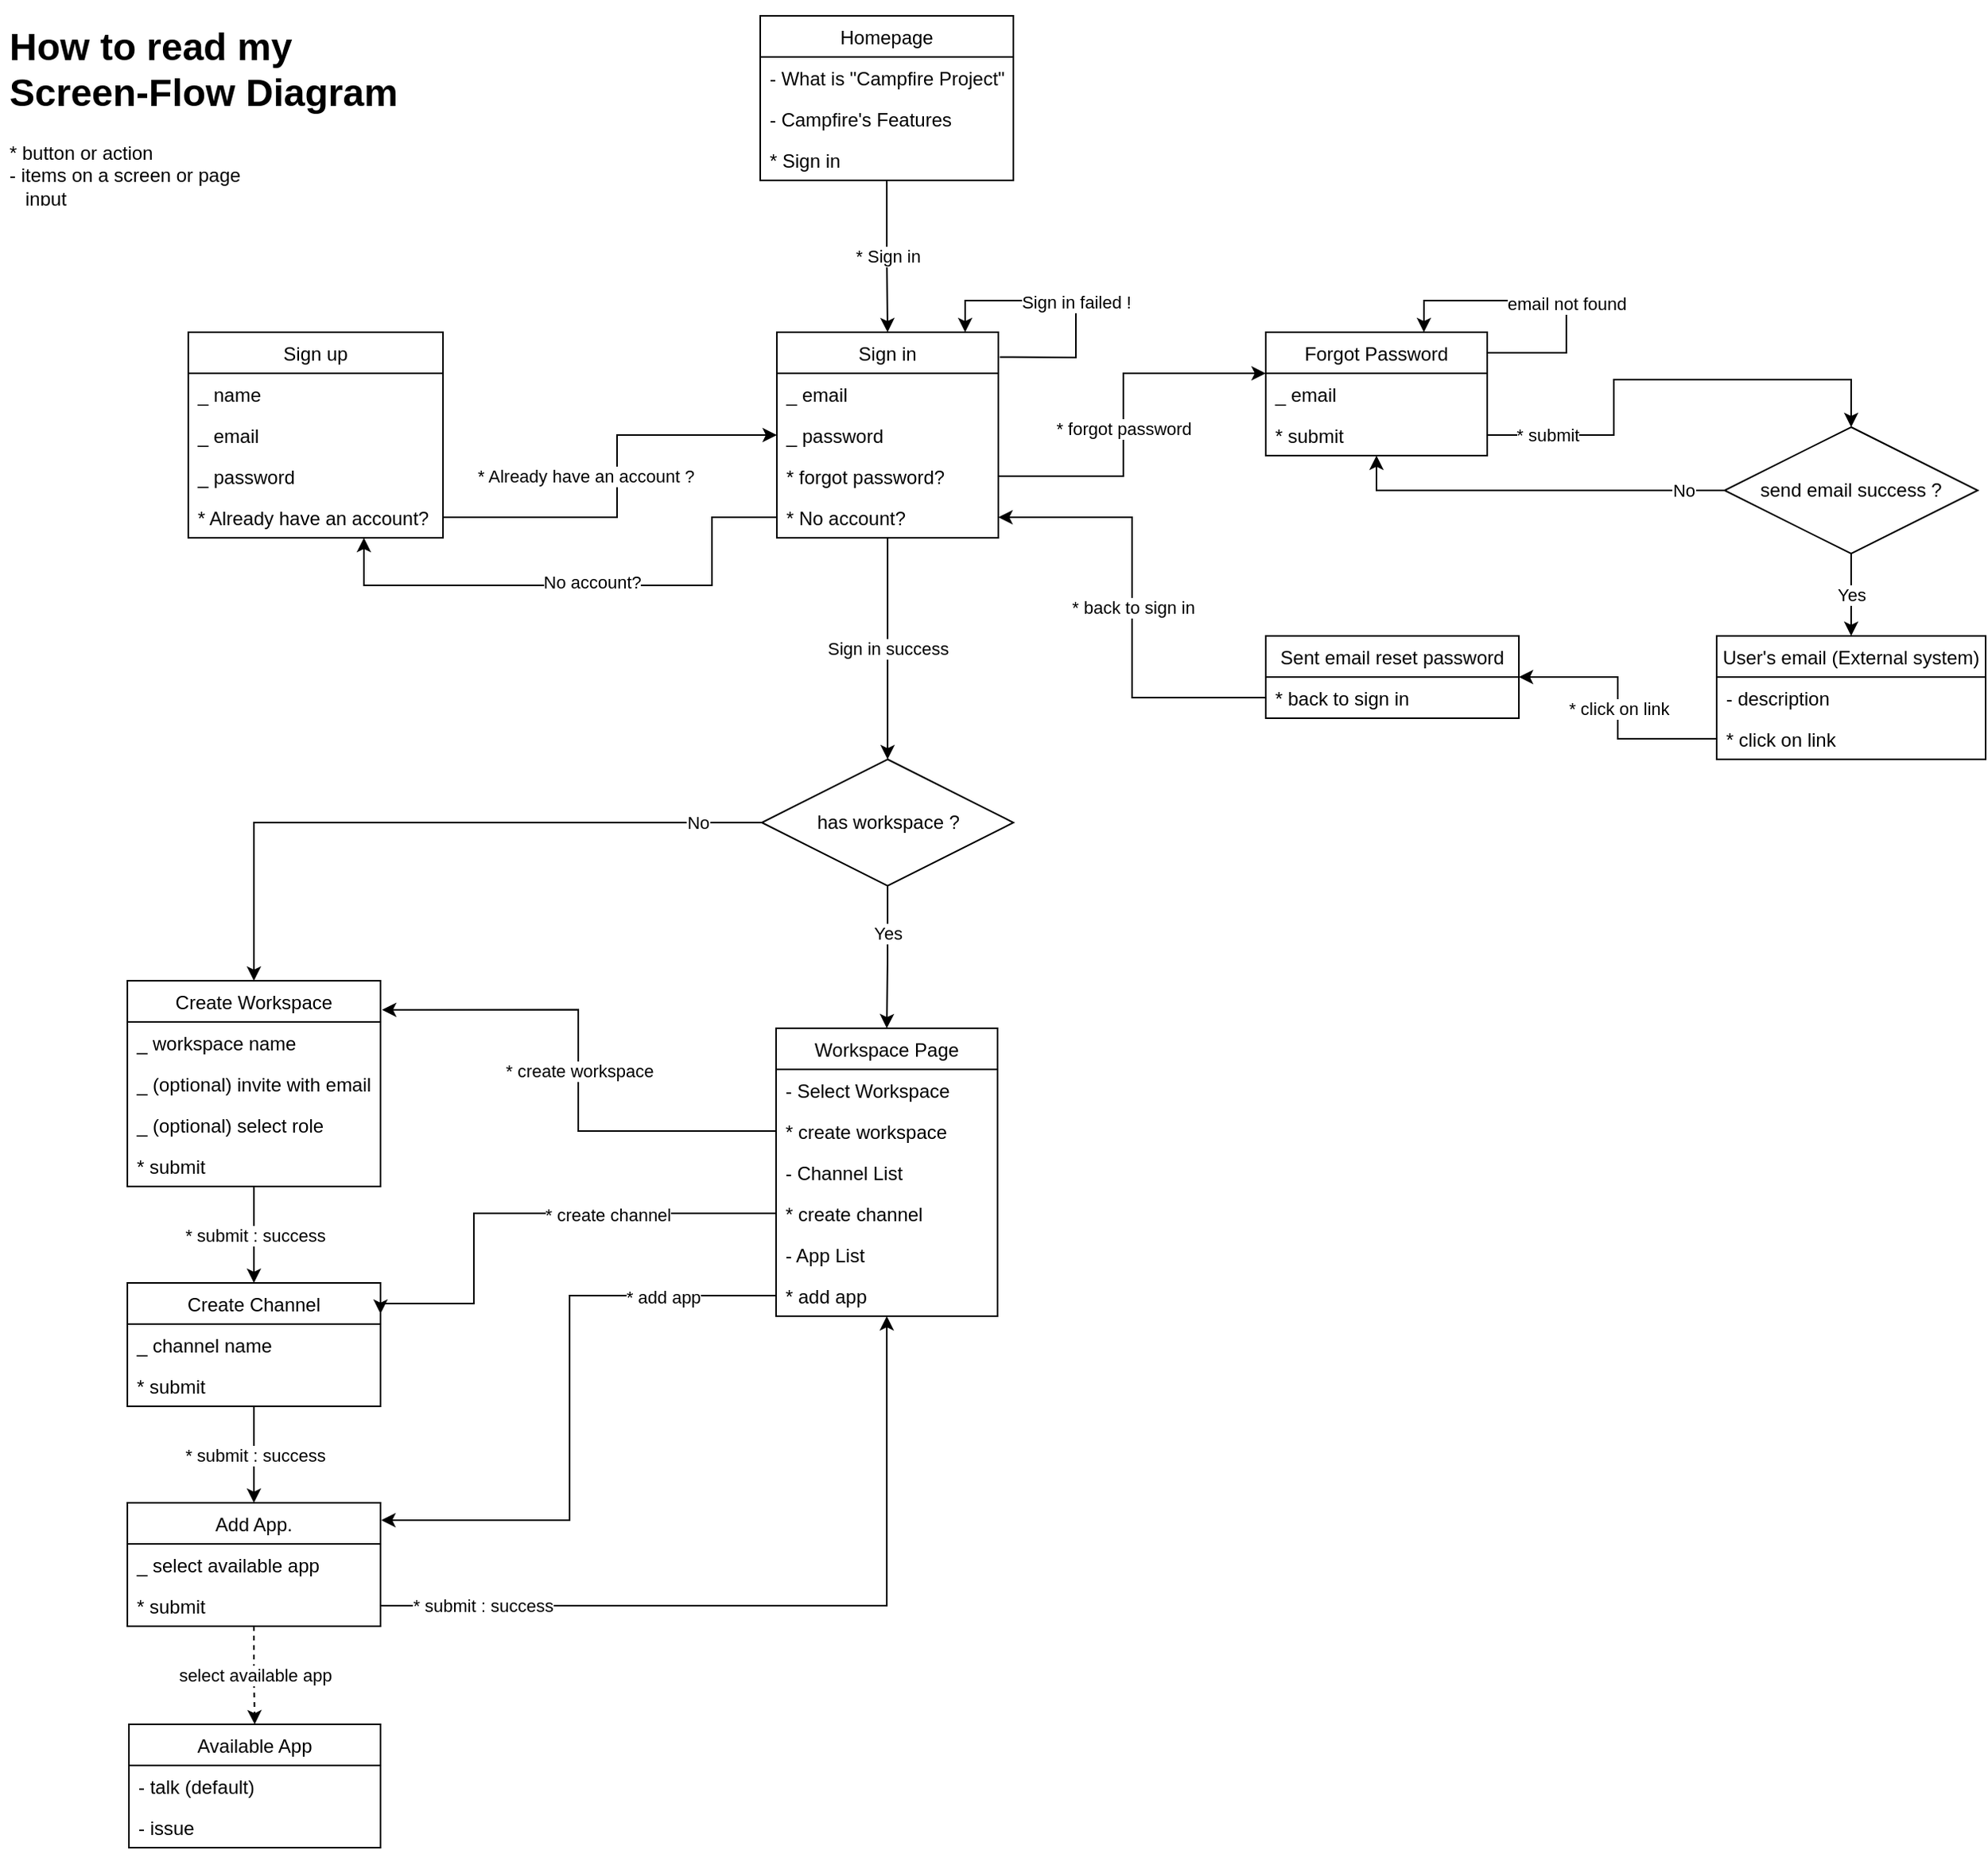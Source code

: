 <mxfile version="14.6.13" type="device" pages="2"><diagram name="Summary" id="ad52d381-51e7-2e0d-a935-2d0ddd2fd229"><mxGraphModel dx="1662" dy="814" grid="1" gridSize="10" guides="1" tooltips="1" connect="1" arrows="1" fold="1" page="1" pageScale="1" pageWidth="4681" pageHeight="3300" background="#ffffff" math="0" shadow="0"><root><mxCell id="0"/><mxCell id="1" parent="0"/><mxCell id="gBjKaAv-DzlL2QsLSyuy-23" value="* Sign in" style="edgeStyle=orthogonalEdgeStyle;rounded=0;orthogonalLoop=1;jettySize=auto;html=1;entryX=0.5;entryY=0;entryDx=0;entryDy=0;strokeColor=#000000;" edge="1" parent="1" source="gBjKaAv-DzlL2QsLSyuy-3" target="gBjKaAv-DzlL2QsLSyuy-9"><mxGeometry relative="1" as="geometry"/></mxCell><mxCell id="gBjKaAv-DzlL2QsLSyuy-3" value="Homepage" style="swimlane;fontStyle=0;childLayout=stackLayout;horizontal=1;startSize=26;horizontalStack=0;resizeParent=1;resizeParentMax=0;resizeLast=0;collapsible=1;marginBottom=0;" vertex="1" parent="1"><mxGeometry x="560.5" y="80" width="160" height="104" as="geometry"><mxRectangle x="190" y="140" width="90" height="26" as="alternateBounds"/></mxGeometry></mxCell><mxCell id="gBjKaAv-DzlL2QsLSyuy-8" value="- What is &quot;Campfire Project&quot;" style="text;strokeColor=none;fillColor=none;align=left;verticalAlign=top;spacingLeft=4;spacingRight=4;overflow=hidden;rotatable=0;points=[[0,0.5],[1,0.5]];portConstraint=eastwest;" vertex="1" parent="gBjKaAv-DzlL2QsLSyuy-3"><mxGeometry y="26" width="160" height="26" as="geometry"/></mxCell><mxCell id="gBjKaAv-DzlL2QsLSyuy-80" value="- Campfire's Features" style="text;strokeColor=none;fillColor=none;align=left;verticalAlign=top;spacingLeft=4;spacingRight=4;overflow=hidden;rotatable=0;points=[[0,0.5],[1,0.5]];portConstraint=eastwest;" vertex="1" parent="gBjKaAv-DzlL2QsLSyuy-3"><mxGeometry y="52" width="160" height="26" as="geometry"/></mxCell><mxCell id="gBjKaAv-DzlL2QsLSyuy-99" value="* Sign in" style="text;strokeColor=none;fillColor=none;align=left;verticalAlign=top;spacingLeft=4;spacingRight=4;overflow=hidden;rotatable=0;points=[[0,0.5],[1,0.5]];portConstraint=eastwest;" vertex="1" parent="gBjKaAv-DzlL2QsLSyuy-3"><mxGeometry y="78" width="160" height="26" as="geometry"/></mxCell><mxCell id="gBjKaAv-DzlL2QsLSyuy-36" value="Sign in success" style="edgeStyle=orthogonalEdgeStyle;rounded=0;orthogonalLoop=1;jettySize=auto;html=1;strokeColor=#000000;entryX=0.5;entryY=0;entryDx=0;entryDy=0;" edge="1" parent="1" source="gBjKaAv-DzlL2QsLSyuy-9" target="gBjKaAv-DzlL2QsLSyuy-70"><mxGeometry relative="1" as="geometry"><mxPoint x="641" y="560" as="targetPoint"/></mxGeometry></mxCell><mxCell id="gBjKaAv-DzlL2QsLSyuy-9" value="Sign in" style="swimlane;fontStyle=0;childLayout=stackLayout;horizontal=1;startSize=26;horizontalStack=0;resizeParent=1;resizeParentMax=0;resizeLast=0;collapsible=1;marginBottom=0;" vertex="1" parent="1"><mxGeometry x="571" y="280" width="140" height="130" as="geometry"/></mxCell><mxCell id="gBjKaAv-DzlL2QsLSyuy-10" value="_ email" style="text;strokeColor=none;fillColor=none;align=left;verticalAlign=top;spacingLeft=4;spacingRight=4;overflow=hidden;rotatable=0;points=[[0,0.5],[1,0.5]];portConstraint=eastwest;" vertex="1" parent="gBjKaAv-DzlL2QsLSyuy-9"><mxGeometry y="26" width="140" height="26" as="geometry"/></mxCell><mxCell id="gBjKaAv-DzlL2QsLSyuy-11" value="_ password" style="text;strokeColor=none;fillColor=none;align=left;verticalAlign=top;spacingLeft=4;spacingRight=4;overflow=hidden;rotatable=0;points=[[0,0.5],[1,0.5]];portConstraint=eastwest;" vertex="1" parent="gBjKaAv-DzlL2QsLSyuy-9"><mxGeometry y="52" width="140" height="26" as="geometry"/></mxCell><mxCell id="gBjKaAv-DzlL2QsLSyuy-12" value="* forgot password?" style="text;strokeColor=none;fillColor=none;align=left;verticalAlign=top;spacingLeft=4;spacingRight=4;overflow=hidden;rotatable=0;points=[[0,0.5],[1,0.5]];portConstraint=eastwest;" vertex="1" parent="gBjKaAv-DzlL2QsLSyuy-9"><mxGeometry y="78" width="140" height="26" as="geometry"/></mxCell><mxCell id="gBjKaAv-DzlL2QsLSyuy-24" value="* No account?" style="text;strokeColor=none;fillColor=none;align=left;verticalAlign=top;spacingLeft=4;spacingRight=4;overflow=hidden;rotatable=0;points=[[0,0.5],[1,0.5]];portConstraint=eastwest;" vertex="1" parent="gBjKaAv-DzlL2QsLSyuy-9"><mxGeometry y="104" width="140" height="26" as="geometry"/></mxCell><mxCell id="gBjKaAv-DzlL2QsLSyuy-13" value="Sign up" style="swimlane;fontStyle=0;childLayout=stackLayout;horizontal=1;startSize=26;horizontalStack=0;resizeParent=1;resizeParentMax=0;resizeLast=0;collapsible=1;marginBottom=0;" vertex="1" parent="1"><mxGeometry x="199" y="280" width="161" height="130" as="geometry"/></mxCell><mxCell id="gBjKaAv-DzlL2QsLSyuy-14" value="_ name" style="text;strokeColor=none;fillColor=none;align=left;verticalAlign=top;spacingLeft=4;spacingRight=4;overflow=hidden;rotatable=0;points=[[0,0.5],[1,0.5]];portConstraint=eastwest;" vertex="1" parent="gBjKaAv-DzlL2QsLSyuy-13"><mxGeometry y="26" width="161" height="26" as="geometry"/></mxCell><mxCell id="gBjKaAv-DzlL2QsLSyuy-16" value="_ email" style="text;strokeColor=none;fillColor=none;align=left;verticalAlign=top;spacingLeft=4;spacingRight=4;overflow=hidden;rotatable=0;points=[[0,0.5],[1,0.5]];portConstraint=eastwest;" vertex="1" parent="gBjKaAv-DzlL2QsLSyuy-13"><mxGeometry y="52" width="161" height="26" as="geometry"/></mxCell><mxCell id="gBjKaAv-DzlL2QsLSyuy-25" value="_ password" style="text;strokeColor=none;fillColor=none;align=left;verticalAlign=top;spacingLeft=4;spacingRight=4;overflow=hidden;rotatable=0;points=[[0,0.5],[1,0.5]];portConstraint=eastwest;" vertex="1" parent="gBjKaAv-DzlL2QsLSyuy-13"><mxGeometry y="78" width="161" height="26" as="geometry"/></mxCell><mxCell id="gBjKaAv-DzlL2QsLSyuy-26" value="* Already have an account?" style="text;strokeColor=none;fillColor=none;align=left;verticalAlign=top;spacingLeft=4;spacingRight=4;overflow=hidden;rotatable=0;points=[[0,0.5],[1,0.5]];portConstraint=eastwest;" vertex="1" parent="gBjKaAv-DzlL2QsLSyuy-13"><mxGeometry y="104" width="161" height="26" as="geometry"/></mxCell><mxCell id="gBjKaAv-DzlL2QsLSyuy-28" value="Workspace Page" style="swimlane;fontStyle=0;childLayout=stackLayout;horizontal=1;startSize=26;horizontalStack=0;resizeParent=1;resizeParentMax=0;resizeLast=0;collapsible=1;marginBottom=0;" vertex="1" parent="1"><mxGeometry x="570.5" y="720" width="140" height="182" as="geometry"/></mxCell><mxCell id="gBjKaAv-DzlL2QsLSyuy-29" value="- Select Workspace" style="text;strokeColor=none;fillColor=none;align=left;verticalAlign=top;spacingLeft=4;spacingRight=4;overflow=hidden;rotatable=0;points=[[0,0.5],[1,0.5]];portConstraint=eastwest;" vertex="1" parent="gBjKaAv-DzlL2QsLSyuy-28"><mxGeometry y="26" width="140" height="26" as="geometry"/></mxCell><mxCell id="gBjKaAv-DzlL2QsLSyuy-30" value="* create workspace" style="text;strokeColor=none;fillColor=none;align=left;verticalAlign=top;spacingLeft=4;spacingRight=4;overflow=hidden;rotatable=0;points=[[0,0.5],[1,0.5]];portConstraint=eastwest;" vertex="1" parent="gBjKaAv-DzlL2QsLSyuy-28"><mxGeometry y="52" width="140" height="26" as="geometry"/></mxCell><mxCell id="gBjKaAv-DzlL2QsLSyuy-31" value="- Channel List" style="text;strokeColor=none;fillColor=none;align=left;verticalAlign=top;spacingLeft=4;spacingRight=4;overflow=hidden;rotatable=0;points=[[0,0.5],[1,0.5]];portConstraint=eastwest;" vertex="1" parent="gBjKaAv-DzlL2QsLSyuy-28"><mxGeometry y="78" width="140" height="26" as="geometry"/></mxCell><mxCell id="gBjKaAv-DzlL2QsLSyuy-32" value="* create channel" style="text;strokeColor=none;fillColor=none;align=left;verticalAlign=top;spacingLeft=4;spacingRight=4;overflow=hidden;rotatable=0;points=[[0,0.5],[1,0.5]];portConstraint=eastwest;" vertex="1" parent="gBjKaAv-DzlL2QsLSyuy-28"><mxGeometry y="104" width="140" height="26" as="geometry"/></mxCell><mxCell id="gBjKaAv-DzlL2QsLSyuy-33" value="- App List" style="text;strokeColor=none;fillColor=none;align=left;verticalAlign=top;spacingLeft=4;spacingRight=4;overflow=hidden;rotatable=0;points=[[0,0.5],[1,0.5]];portConstraint=eastwest;" vertex="1" parent="gBjKaAv-DzlL2QsLSyuy-28"><mxGeometry y="130" width="140" height="26" as="geometry"/></mxCell><mxCell id="gBjKaAv-DzlL2QsLSyuy-34" value="* add app" style="text;strokeColor=none;fillColor=none;align=left;verticalAlign=top;spacingLeft=4;spacingRight=4;overflow=hidden;rotatable=0;points=[[0,0.5],[1,0.5]];portConstraint=eastwest;" vertex="1" parent="gBjKaAv-DzlL2QsLSyuy-28"><mxGeometry y="156" width="140" height="26" as="geometry"/></mxCell><mxCell id="gBjKaAv-DzlL2QsLSyuy-61" value="* submit : success" style="edgeStyle=orthogonalEdgeStyle;rounded=0;orthogonalLoop=1;jettySize=auto;html=1;entryX=0.5;entryY=0;entryDx=0;entryDy=0;strokeColor=#000000;" edge="1" parent="1" source="gBjKaAv-DzlL2QsLSyuy-37" target="gBjKaAv-DzlL2QsLSyuy-55"><mxGeometry relative="1" as="geometry"/></mxCell><mxCell id="gBjKaAv-DzlL2QsLSyuy-37" value="Create Workspace" style="swimlane;fontStyle=0;childLayout=stackLayout;horizontal=1;startSize=26;horizontalStack=0;resizeParent=1;resizeParentMax=0;resizeLast=0;collapsible=1;marginBottom=0;" vertex="1" parent="1"><mxGeometry x="160.5" y="690" width="160" height="130" as="geometry"/></mxCell><mxCell id="gBjKaAv-DzlL2QsLSyuy-38" value="_ workspace name" style="text;strokeColor=none;fillColor=none;align=left;verticalAlign=top;spacingLeft=4;spacingRight=4;overflow=hidden;rotatable=0;points=[[0,0.5],[1,0.5]];portConstraint=eastwest;" vertex="1" parent="gBjKaAv-DzlL2QsLSyuy-37"><mxGeometry y="26" width="160" height="26" as="geometry"/></mxCell><mxCell id="gBjKaAv-DzlL2QsLSyuy-39" value="_ (optional) invite with email" style="text;strokeColor=none;fillColor=none;align=left;verticalAlign=top;spacingLeft=4;spacingRight=4;overflow=hidden;rotatable=0;points=[[0,0.5],[1,0.5]];portConstraint=eastwest;" vertex="1" parent="gBjKaAv-DzlL2QsLSyuy-37"><mxGeometry y="52" width="160" height="26" as="geometry"/></mxCell><mxCell id="gBjKaAv-DzlL2QsLSyuy-114" value="_ (optional) select role" style="text;strokeColor=none;fillColor=none;align=left;verticalAlign=top;spacingLeft=4;spacingRight=4;overflow=hidden;rotatable=0;points=[[0,0.5],[1,0.5]];portConstraint=eastwest;" vertex="1" parent="gBjKaAv-DzlL2QsLSyuy-37"><mxGeometry y="78" width="160" height="26" as="geometry"/></mxCell><mxCell id="gBjKaAv-DzlL2QsLSyuy-109" value="* submit" style="text;strokeColor=none;fillColor=none;align=left;verticalAlign=top;spacingLeft=4;spacingRight=4;overflow=hidden;rotatable=0;points=[[0,0.5],[1,0.5]];portConstraint=eastwest;" vertex="1" parent="gBjKaAv-DzlL2QsLSyuy-37"><mxGeometry y="104" width="160" height="26" as="geometry"/></mxCell><mxCell id="gBjKaAv-DzlL2QsLSyuy-42" value="* create workspace" style="edgeStyle=orthogonalEdgeStyle;rounded=0;orthogonalLoop=1;jettySize=auto;html=1;strokeColor=#000000;entryX=1.006;entryY=0.141;entryDx=0;entryDy=0;entryPerimeter=0;" edge="1" parent="1" source="gBjKaAv-DzlL2QsLSyuy-30" target="gBjKaAv-DzlL2QsLSyuy-37"><mxGeometry relative="1" as="geometry"/></mxCell><mxCell id="gBjKaAv-DzlL2QsLSyuy-44" style="edgeStyle=orthogonalEdgeStyle;rounded=0;orthogonalLoop=1;jettySize=auto;html=1;strokeColor=#000000;exitX=1;exitY=0.5;exitDx=0;exitDy=0;" edge="1" parent="1" source="gBjKaAv-DzlL2QsLSyuy-26" target="gBjKaAv-DzlL2QsLSyuy-9"><mxGeometry relative="1" as="geometry"><Array as="points"><mxPoint x="470" y="397"/><mxPoint x="470" y="345"/></Array></mxGeometry></mxCell><mxCell id="gBjKaAv-DzlL2QsLSyuy-45" value="* Already have an account ?" style="edgeLabel;html=1;align=center;verticalAlign=middle;resizable=0;points=[];" vertex="1" connectable="0" parent="gBjKaAv-DzlL2QsLSyuy-44"><mxGeometry x="-0.115" y="-1" relative="1" as="geometry"><mxPoint x="-21" y="-20" as="offset"/></mxGeometry></mxCell><mxCell id="gBjKaAv-DzlL2QsLSyuy-47" style="edgeStyle=orthogonalEdgeStyle;rounded=0;orthogonalLoop=1;jettySize=auto;html=1;strokeColor=#000000;exitX=0;exitY=0.5;exitDx=0;exitDy=0;" edge="1" parent="1" source="gBjKaAv-DzlL2QsLSyuy-24" target="gBjKaAv-DzlL2QsLSyuy-26"><mxGeometry relative="1" as="geometry"><mxPoint x="310" y="440" as="targetPoint"/><Array as="points"><mxPoint x="530" y="397"/><mxPoint x="530" y="440"/><mxPoint x="310" y="440"/></Array></mxGeometry></mxCell><mxCell id="gBjKaAv-DzlL2QsLSyuy-48" value="No account?" style="edgeLabel;html=1;align=center;verticalAlign=middle;resizable=0;points=[];" vertex="1" connectable="0" parent="gBjKaAv-DzlL2QsLSyuy-47"><mxGeometry x="-0.339" y="-2" relative="1" as="geometry"><mxPoint x="-50" as="offset"/></mxGeometry></mxCell><mxCell id="gBjKaAv-DzlL2QsLSyuy-67" value="* submit : success" style="edgeStyle=orthogonalEdgeStyle;rounded=0;orthogonalLoop=1;jettySize=auto;html=1;entryX=0.5;entryY=0;entryDx=0;entryDy=0;strokeColor=#000000;" edge="1" parent="1" source="gBjKaAv-DzlL2QsLSyuy-55" target="gBjKaAv-DzlL2QsLSyuy-62"><mxGeometry relative="1" as="geometry"/></mxCell><mxCell id="gBjKaAv-DzlL2QsLSyuy-55" value="Create Channel" style="swimlane;fontStyle=0;childLayout=stackLayout;horizontal=1;startSize=26;horizontalStack=0;resizeParent=1;resizeParentMax=0;resizeLast=0;collapsible=1;marginBottom=0;" vertex="1" parent="1"><mxGeometry x="160.5" y="881" width="160" height="78" as="geometry"/></mxCell><mxCell id="gBjKaAv-DzlL2QsLSyuy-56" value="_ channel name" style="text;strokeColor=none;fillColor=none;align=left;verticalAlign=top;spacingLeft=4;spacingRight=4;overflow=hidden;rotatable=0;points=[[0,0.5],[1,0.5]];portConstraint=eastwest;" vertex="1" parent="gBjKaAv-DzlL2QsLSyuy-55"><mxGeometry y="26" width="160" height="26" as="geometry"/></mxCell><mxCell id="gBjKaAv-DzlL2QsLSyuy-110" value="* submit" style="text;strokeColor=none;fillColor=none;align=left;verticalAlign=top;spacingLeft=4;spacingRight=4;overflow=hidden;rotatable=0;points=[[0,0.5],[1,0.5]];portConstraint=eastwest;" vertex="1" parent="gBjKaAv-DzlL2QsLSyuy-55"><mxGeometry y="52" width="160" height="26" as="geometry"/></mxCell><mxCell id="gBjKaAv-DzlL2QsLSyuy-59" style="edgeStyle=orthogonalEdgeStyle;rounded=0;orthogonalLoop=1;jettySize=auto;html=1;strokeColor=#000000;entryX=1;entryY=0.25;entryDx=0;entryDy=0;" edge="1" parent="1" source="gBjKaAv-DzlL2QsLSyuy-32" target="gBjKaAv-DzlL2QsLSyuy-55"><mxGeometry relative="1" as="geometry"><Array as="points"><mxPoint x="379.5" y="837"/><mxPoint x="379.5" y="894"/></Array></mxGeometry></mxCell><mxCell id="gBjKaAv-DzlL2QsLSyuy-60" value="* create channel" style="edgeLabel;html=1;align=center;verticalAlign=middle;resizable=0;points=[];" vertex="1" connectable="0" parent="gBjKaAv-DzlL2QsLSyuy-59"><mxGeometry x="-0.319" y="1" relative="1" as="geometry"><mxPoint as="offset"/></mxGeometry></mxCell><mxCell id="gBjKaAv-DzlL2QsLSyuy-79" value="select available app" style="edgeStyle=orthogonalEdgeStyle;rounded=0;orthogonalLoop=1;jettySize=auto;html=1;entryX=0.5;entryY=0;entryDx=0;entryDy=0;strokeColor=#000000;dashed=1;" edge="1" parent="1" source="gBjKaAv-DzlL2QsLSyuy-62" target="gBjKaAv-DzlL2QsLSyuy-75"><mxGeometry relative="1" as="geometry"/></mxCell><mxCell id="gBjKaAv-DzlL2QsLSyuy-62" value="Add App." style="swimlane;fontStyle=0;childLayout=stackLayout;horizontal=1;startSize=26;horizontalStack=0;resizeParent=1;resizeParentMax=0;resizeLast=0;collapsible=1;marginBottom=0;" vertex="1" parent="1"><mxGeometry x="160.5" y="1020" width="160" height="78" as="geometry"/></mxCell><mxCell id="gBjKaAv-DzlL2QsLSyuy-63" value="_ select available app" style="text;strokeColor=none;fillColor=none;align=left;verticalAlign=top;spacingLeft=4;spacingRight=4;overflow=hidden;rotatable=0;points=[[0,0.5],[1,0.5]];portConstraint=eastwest;" vertex="1" parent="gBjKaAv-DzlL2QsLSyuy-62"><mxGeometry y="26" width="160" height="26" as="geometry"/></mxCell><mxCell id="gBjKaAv-DzlL2QsLSyuy-103" value="* submit" style="text;strokeColor=none;fillColor=none;align=left;verticalAlign=top;spacingLeft=4;spacingRight=4;overflow=hidden;rotatable=0;points=[[0,0.5],[1,0.5]];portConstraint=eastwest;" vertex="1" parent="gBjKaAv-DzlL2QsLSyuy-62"><mxGeometry y="52" width="160" height="26" as="geometry"/></mxCell><mxCell id="gBjKaAv-DzlL2QsLSyuy-66" style="edgeStyle=orthogonalEdgeStyle;rounded=0;orthogonalLoop=1;jettySize=auto;html=1;entryX=1.003;entryY=0.141;entryDx=0;entryDy=0;strokeColor=#000000;entryPerimeter=0;" edge="1" parent="1" source="gBjKaAv-DzlL2QsLSyuy-34" target="gBjKaAv-DzlL2QsLSyuy-62"><mxGeometry relative="1" as="geometry"><Array as="points"><mxPoint x="440" y="889"/><mxPoint x="440" y="1031"/></Array></mxGeometry></mxCell><mxCell id="gBjKaAv-DzlL2QsLSyuy-68" value="* add app" style="edgeLabel;html=1;align=center;verticalAlign=middle;resizable=0;points=[];" vertex="1" connectable="0" parent="gBjKaAv-DzlL2QsLSyuy-66"><mxGeometry x="-0.634" y="1" relative="1" as="geometry"><mxPoint as="offset"/></mxGeometry></mxCell><mxCell id="gBjKaAv-DzlL2QsLSyuy-71" style="edgeStyle=orthogonalEdgeStyle;rounded=0;orthogonalLoop=1;jettySize=auto;html=1;entryX=0.5;entryY=0;entryDx=0;entryDy=0;strokeColor=#000000;" edge="1" parent="1" source="gBjKaAv-DzlL2QsLSyuy-70" target="gBjKaAv-DzlL2QsLSyuy-28"><mxGeometry relative="1" as="geometry"/></mxCell><mxCell id="gBjKaAv-DzlL2QsLSyuy-74" value="Yes" style="edgeLabel;html=1;align=center;verticalAlign=middle;resizable=0;points=[];" vertex="1" connectable="0" parent="gBjKaAv-DzlL2QsLSyuy-71"><mxGeometry x="-0.629" y="1" relative="1" as="geometry"><mxPoint x="-1" y="13" as="offset"/></mxGeometry></mxCell><mxCell id="gBjKaAv-DzlL2QsLSyuy-72" style="edgeStyle=orthogonalEdgeStyle;rounded=0;orthogonalLoop=1;jettySize=auto;html=1;entryX=0.5;entryY=0;entryDx=0;entryDy=0;strokeColor=#000000;" edge="1" parent="1" source="gBjKaAv-DzlL2QsLSyuy-70" target="gBjKaAv-DzlL2QsLSyuy-37"><mxGeometry relative="1" as="geometry"/></mxCell><mxCell id="gBjKaAv-DzlL2QsLSyuy-73" value="No" style="edgeLabel;html=1;align=center;verticalAlign=middle;resizable=0;points=[];" vertex="1" connectable="0" parent="gBjKaAv-DzlL2QsLSyuy-72"><mxGeometry x="-0.802" relative="1" as="geometry"><mxPoint x="1" as="offset"/></mxGeometry></mxCell><mxCell id="gBjKaAv-DzlL2QsLSyuy-70" value="has workspace ?" style="rhombus;whiteSpace=wrap;html=1;" vertex="1" parent="1"><mxGeometry x="561.5" y="550" width="159" height="80" as="geometry"/></mxCell><mxCell id="gBjKaAv-DzlL2QsLSyuy-75" value="Available App" style="swimlane;fontStyle=0;childLayout=stackLayout;horizontal=1;startSize=26;horizontalStack=0;resizeParent=1;resizeParentMax=0;resizeLast=0;collapsible=1;marginBottom=0;" vertex="1" parent="1"><mxGeometry x="161.5" y="1160" width="159" height="78" as="geometry"/></mxCell><mxCell id="gBjKaAv-DzlL2QsLSyuy-76" value="- talk (default)" style="text;strokeColor=none;fillColor=none;align=left;verticalAlign=top;spacingLeft=4;spacingRight=4;overflow=hidden;rotatable=0;points=[[0,0.5],[1,0.5]];portConstraint=eastwest;" vertex="1" parent="gBjKaAv-DzlL2QsLSyuy-75"><mxGeometry y="26" width="159" height="26" as="geometry"/></mxCell><mxCell id="gBjKaAv-DzlL2QsLSyuy-77" value="- issue" style="text;strokeColor=none;fillColor=none;align=left;verticalAlign=top;spacingLeft=4;spacingRight=4;overflow=hidden;rotatable=0;points=[[0,0.5],[1,0.5]];portConstraint=eastwest;" vertex="1" parent="gBjKaAv-DzlL2QsLSyuy-75"><mxGeometry y="52" width="159" height="26" as="geometry"/></mxCell><mxCell id="gBjKaAv-DzlL2QsLSyuy-51" value="Sign in failed !" style="edgeStyle=orthogonalEdgeStyle;rounded=0;orthogonalLoop=1;jettySize=auto;html=1;entryX=0.85;entryY=0;entryDx=0;entryDy=0;strokeColor=#000000;entryPerimeter=0;exitX=1.006;exitY=0.121;exitDx=0;exitDy=0;exitPerimeter=0;" edge="1" parent="1" source="gBjKaAv-DzlL2QsLSyuy-9" target="gBjKaAv-DzlL2QsLSyuy-9"><mxGeometry x="-0.039" relative="1" as="geometry"><mxPoint x="712" y="296" as="sourcePoint"/><Array as="points"><mxPoint x="720" y="296"/><mxPoint x="760" y="296"/><mxPoint x="760" y="260"/><mxPoint x="690" y="260"/></Array><mxPoint as="offset"/></mxGeometry></mxCell><mxCell id="gBjKaAv-DzlL2QsLSyuy-82" value="Forgot Password" style="swimlane;fontStyle=0;childLayout=stackLayout;horizontal=1;startSize=26;horizontalStack=0;resizeParent=1;resizeParentMax=0;resizeLast=0;collapsible=1;marginBottom=0;" vertex="1" parent="1"><mxGeometry x="880" y="280" width="140" height="78" as="geometry"/></mxCell><mxCell id="gBjKaAv-DzlL2QsLSyuy-83" value="_ email" style="text;strokeColor=none;fillColor=none;align=left;verticalAlign=top;spacingLeft=4;spacingRight=4;overflow=hidden;rotatable=0;points=[[0,0.5],[1,0.5]];portConstraint=eastwest;" vertex="1" parent="gBjKaAv-DzlL2QsLSyuy-82"><mxGeometry y="26" width="140" height="26" as="geometry"/></mxCell><mxCell id="gBjKaAv-DzlL2QsLSyuy-119" value="* submit" style="text;strokeColor=none;fillColor=none;align=left;verticalAlign=top;spacingLeft=4;spacingRight=4;overflow=hidden;rotatable=0;points=[[0,0.5],[1,0.5]];portConstraint=eastwest;" vertex="1" parent="gBjKaAv-DzlL2QsLSyuy-82"><mxGeometry y="52" width="140" height="26" as="geometry"/></mxCell><mxCell id="gBjKaAv-DzlL2QsLSyuy-92" value="* back to sign in" style="edgeStyle=orthogonalEdgeStyle;rounded=0;orthogonalLoop=1;jettySize=auto;html=1;strokeColor=#000000;entryX=1;entryY=0.5;entryDx=0;entryDy=0;" edge="1" parent="1" source="gBjKaAv-DzlL2QsLSyuy-88" target="gBjKaAv-DzlL2QsLSyuy-24"><mxGeometry relative="1" as="geometry"/></mxCell><mxCell id="gBjKaAv-DzlL2QsLSyuy-87" value="Sent email reset password" style="swimlane;fontStyle=0;childLayout=stackLayout;horizontal=1;startSize=26;horizontalStack=0;resizeParent=1;resizeParentMax=0;resizeLast=0;collapsible=1;marginBottom=0;" vertex="1" parent="1"><mxGeometry x="880" y="472" width="160" height="52" as="geometry"/></mxCell><mxCell id="gBjKaAv-DzlL2QsLSyuy-88" value="* back to sign in" style="text;strokeColor=none;fillColor=none;align=left;verticalAlign=top;spacingLeft=4;spacingRight=4;overflow=hidden;rotatable=0;points=[[0,0.5],[1,0.5]];portConstraint=eastwest;" vertex="1" parent="gBjKaAv-DzlL2QsLSyuy-87"><mxGeometry y="26" width="160" height="26" as="geometry"/></mxCell><mxCell id="gBjKaAv-DzlL2QsLSyuy-91" value="email not found" style="edgeStyle=orthogonalEdgeStyle;rounded=0;orthogonalLoop=1;jettySize=auto;html=1;exitX=1;exitY=0.25;exitDx=0;exitDy=0;entryX=0.714;entryY=0;entryDx=0;entryDy=0;entryPerimeter=0;strokeColor=#000000;" edge="1" parent="1" source="gBjKaAv-DzlL2QsLSyuy-82" target="gBjKaAv-DzlL2QsLSyuy-82"><mxGeometry x="-0.116" relative="1" as="geometry"><Array as="points"><mxPoint x="1070" y="293"/><mxPoint x="1070" y="260"/><mxPoint x="980" y="260"/></Array><mxPoint as="offset"/></mxGeometry></mxCell><mxCell id="gBjKaAv-DzlL2QsLSyuy-94" style="edgeStyle=orthogonalEdgeStyle;rounded=0;orthogonalLoop=1;jettySize=auto;html=1;strokeColor=#000000;" edge="1" parent="1" source="gBjKaAv-DzlL2QsLSyuy-12" target="gBjKaAv-DzlL2QsLSyuy-82"><mxGeometry relative="1" as="geometry"><Array as="points"><mxPoint x="790" y="371"/><mxPoint x="790" y="306"/></Array></mxGeometry></mxCell><mxCell id="gBjKaAv-DzlL2QsLSyuy-95" value="* forgot password" style="edgeLabel;html=1;align=center;verticalAlign=middle;resizable=0;points=[];" vertex="1" connectable="0" parent="gBjKaAv-DzlL2QsLSyuy-94"><mxGeometry x="0.228" relative="1" as="geometry"><mxPoint y="34" as="offset"/></mxGeometry></mxCell><mxCell id="gBjKaAv-DzlL2QsLSyuy-96" value="&lt;h1&gt;How to read my Screen-Flow Diagram&lt;/h1&gt;&lt;div&gt;* button or action&lt;br&gt;&lt;/div&gt;&lt;div&gt;- items on a screen or page&lt;/div&gt;&lt;div&gt;_ input&lt;/div&gt;" style="text;html=1;strokeColor=none;fillColor=none;spacing=5;spacingTop=-20;whiteSpace=wrap;overflow=hidden;rounded=0;" vertex="1" parent="1"><mxGeometry x="80.5" y="80" width="279.5" height="120" as="geometry"/></mxCell><mxCell id="gBjKaAv-DzlL2QsLSyuy-111" value="* submit : success" style="edgeStyle=orthogonalEdgeStyle;rounded=0;orthogonalLoop=1;jettySize=auto;html=1;strokeColor=#000000;" edge="1" parent="1" source="gBjKaAv-DzlL2QsLSyuy-103" target="gBjKaAv-DzlL2QsLSyuy-28"><mxGeometry x="-0.744" relative="1" as="geometry"><mxPoint as="offset"/></mxGeometry></mxCell><mxCell id="gBjKaAv-DzlL2QsLSyuy-128" value="User's email (External system)" style="swimlane;fontStyle=0;childLayout=stackLayout;horizontal=1;startSize=26;horizontalStack=0;resizeParent=1;resizeParentMax=0;resizeLast=0;collapsible=1;marginBottom=0;" vertex="1" parent="1"><mxGeometry x="1165" y="472" width="170" height="78" as="geometry"/></mxCell><mxCell id="gBjKaAv-DzlL2QsLSyuy-129" value="- description" style="text;strokeColor=none;fillColor=none;align=left;verticalAlign=top;spacingLeft=4;spacingRight=4;overflow=hidden;rotatable=0;points=[[0,0.5],[1,0.5]];portConstraint=eastwest;" vertex="1" parent="gBjKaAv-DzlL2QsLSyuy-128"><mxGeometry y="26" width="170" height="26" as="geometry"/></mxCell><mxCell id="gBjKaAv-DzlL2QsLSyuy-130" value="* click on link" style="text;strokeColor=none;fillColor=none;align=left;verticalAlign=top;spacingLeft=4;spacingRight=4;overflow=hidden;rotatable=0;points=[[0,0.5],[1,0.5]];portConstraint=eastwest;" vertex="1" parent="gBjKaAv-DzlL2QsLSyuy-128"><mxGeometry y="52" width="170" height="26" as="geometry"/></mxCell><mxCell id="gBjKaAv-DzlL2QsLSyuy-132" value="* click on link" style="edgeStyle=orthogonalEdgeStyle;rounded=0;orthogonalLoop=1;jettySize=auto;html=1;strokeColor=#000000;" edge="1" parent="1" source="gBjKaAv-DzlL2QsLSyuy-130" target="gBjKaAv-DzlL2QsLSyuy-87"><mxGeometry relative="1" as="geometry"/></mxCell><mxCell id="gBjKaAv-DzlL2QsLSyuy-137" value="Yes" style="edgeStyle=orthogonalEdgeStyle;rounded=0;orthogonalLoop=1;jettySize=auto;html=1;entryX=0.5;entryY=0;entryDx=0;entryDy=0;strokeColor=#000000;" edge="1" parent="1" source="gBjKaAv-DzlL2QsLSyuy-136" target="gBjKaAv-DzlL2QsLSyuy-128"><mxGeometry relative="1" as="geometry"/></mxCell><mxCell id="gBjKaAv-DzlL2QsLSyuy-138" value="No" style="edgeStyle=orthogonalEdgeStyle;rounded=0;orthogonalLoop=1;jettySize=auto;html=1;strokeColor=#000000;exitX=0;exitY=0.5;exitDx=0;exitDy=0;" edge="1" parent="1" source="gBjKaAv-DzlL2QsLSyuy-136" target="gBjKaAv-DzlL2QsLSyuy-82"><mxGeometry x="-0.787" relative="1" as="geometry"><Array as="points"><mxPoint x="950" y="380"/></Array><mxPoint as="offset"/></mxGeometry></mxCell><mxCell id="gBjKaAv-DzlL2QsLSyuy-136" value="send email success ?" style="rhombus;whiteSpace=wrap;html=1;" vertex="1" parent="1"><mxGeometry x="1170" y="340" width="160" height="80" as="geometry"/></mxCell><mxCell id="gBjKaAv-DzlL2QsLSyuy-139" value="* submit" style="edgeStyle=orthogonalEdgeStyle;rounded=0;orthogonalLoop=1;jettySize=auto;html=1;entryX=0.5;entryY=0;entryDx=0;entryDy=0;strokeColor=#000000;" edge="1" parent="1" source="gBjKaAv-DzlL2QsLSyuy-119" target="gBjKaAv-DzlL2QsLSyuy-136"><mxGeometry x="-0.746" relative="1" as="geometry"><Array as="points"><mxPoint x="1100" y="345"/><mxPoint x="1100" y="310"/><mxPoint x="1250" y="310"/></Array><mxPoint as="offset"/></mxGeometry></mxCell></root></mxGraphModel></diagram><diagram id="D4GWvfhV4kWRpmjoxTKY" name="Admin"><mxGraphModel dx="1662" dy="814" grid="1" gridSize="10" guides="1" tooltips="1" connect="1" arrows="1" fold="1" page="1" pageScale="1" pageWidth="4681" pageHeight="3300" math="0" shadow="0"><root><mxCell id="tJcpeMpkbjVWBMotQ6-d-0"/><mxCell id="tJcpeMpkbjVWBMotQ6-d-1" parent="tJcpeMpkbjVWBMotQ6-d-0"/><mxCell id="SaSFc5-FzC6ng9LPg4V4-0" value="&lt;h1&gt;How to read my Screen-Flow Diagram&lt;/h1&gt;&lt;div&gt;* button or action&lt;br&gt;&lt;/div&gt;&lt;div&gt;- items on a screen or page&lt;/div&gt;&lt;div&gt;_ input&lt;/div&gt;" style="text;html=1;strokeColor=none;fillColor=none;spacing=5;spacingTop=-20;whiteSpace=wrap;overflow=hidden;rounded=0;" vertex="1" parent="tJcpeMpkbjVWBMotQ6-d-1"><mxGeometry x="80.5" y="80" width="279.5" height="120" as="geometry"/></mxCell><mxCell id="SaSFc5-FzC6ng9LPg4V4-1" value="Admin's Sign in" style="swimlane;fontStyle=0;childLayout=stackLayout;horizontal=1;startSize=26;horizontalStack=0;resizeParent=1;resizeParentMax=0;resizeLast=0;collapsible=1;marginBottom=0;" vertex="1" parent="tJcpeMpkbjVWBMotQ6-d-1"><mxGeometry x="600" y="80" width="140" height="104" as="geometry"/></mxCell><mxCell id="SaSFc5-FzC6ng9LPg4V4-2" value="_ username" style="text;strokeColor=none;fillColor=none;align=left;verticalAlign=top;spacingLeft=4;spacingRight=4;overflow=hidden;rotatable=0;points=[[0,0.5],[1,0.5]];portConstraint=eastwest;" vertex="1" parent="SaSFc5-FzC6ng9LPg4V4-1"><mxGeometry y="26" width="140" height="26" as="geometry"/></mxCell><mxCell id="SaSFc5-FzC6ng9LPg4V4-3" value="_ password" style="text;strokeColor=none;fillColor=none;align=left;verticalAlign=top;spacingLeft=4;spacingRight=4;overflow=hidden;rotatable=0;points=[[0,0.5],[1,0.5]];portConstraint=eastwest;" vertex="1" parent="SaSFc5-FzC6ng9LPg4V4-1"><mxGeometry y="52" width="140" height="26" as="geometry"/></mxCell><mxCell id="SaSFc5-FzC6ng9LPg4V4-4" value="* submit" style="text;strokeColor=none;fillColor=none;align=left;verticalAlign=top;spacingLeft=4;spacingRight=4;overflow=hidden;rotatable=0;points=[[0,0.5],[1,0.5]];portConstraint=eastwest;" vertex="1" parent="SaSFc5-FzC6ng9LPg4V4-1"><mxGeometry y="78" width="140" height="26" as="geometry"/></mxCell><mxCell id="SaSFc5-FzC6ng9LPg4V4-8" value="No" style="edgeStyle=orthogonalEdgeStyle;rounded=0;orthogonalLoop=1;jettySize=auto;html=1;strokeColor=#000000;" edge="1" parent="tJcpeMpkbjVWBMotQ6-d-1" source="SaSFc5-FzC6ng9LPg4V4-6" target="SaSFc5-FzC6ng9LPg4V4-1"><mxGeometry relative="1" as="geometry"/></mxCell><mxCell id="SaSFc5-FzC6ng9LPg4V4-13" style="edgeStyle=orthogonalEdgeStyle;rounded=0;orthogonalLoop=1;jettySize=auto;html=1;strokeColor=#000000;" edge="1" parent="tJcpeMpkbjVWBMotQ6-d-1" source="SaSFc5-FzC6ng9LPg4V4-6" target="SaSFc5-FzC6ng9LPg4V4-9"><mxGeometry relative="1" as="geometry"/></mxCell><mxCell id="SaSFc5-FzC6ng9LPg4V4-6" value="is success ?" style="rhombus;whiteSpace=wrap;html=1;" vertex="1" parent="tJcpeMpkbjVWBMotQ6-d-1"><mxGeometry x="760" y="220" width="120" height="80" as="geometry"/></mxCell><mxCell id="SaSFc5-FzC6ng9LPg4V4-7" value="* submit" style="edgeStyle=orthogonalEdgeStyle;rounded=0;orthogonalLoop=1;jettySize=auto;html=1;entryX=0.5;entryY=0;entryDx=0;entryDy=0;strokeColor=#000000;" edge="1" parent="tJcpeMpkbjVWBMotQ6-d-1" source="SaSFc5-FzC6ng9LPg4V4-4" target="SaSFc5-FzC6ng9LPg4V4-6"><mxGeometry relative="1" as="geometry"/></mxCell><mxCell id="SaSFc5-FzC6ng9LPg4V4-9" value="Admin Screen" style="swimlane;fontStyle=0;childLayout=stackLayout;horizontal=1;startSize=26;horizontalStack=0;resizeParent=1;resizeParentMax=0;resizeLast=0;collapsible=1;marginBottom=0;" vertex="1" parent="tJcpeMpkbjVWBMotQ6-d-1"><mxGeometry x="750" y="360" width="140" height="78" as="geometry"/></mxCell><mxCell id="SaSFc5-FzC6ng9LPg4V4-10" value="* permission setting" style="text;strokeColor=none;fillColor=none;align=left;verticalAlign=top;spacingLeft=4;spacingRight=4;overflow=hidden;rotatable=0;points=[[0,0.5],[1,0.5]];portConstraint=eastwest;" vertex="1" parent="SaSFc5-FzC6ng9LPg4V4-9"><mxGeometry y="26" width="140" height="26" as="geometry"/></mxCell><mxCell id="SaSFc5-FzC6ng9LPg4V4-65" value="* manage quota" style="text;strokeColor=none;fillColor=none;align=left;verticalAlign=top;spacingLeft=4;spacingRight=4;overflow=hidden;rotatable=0;points=[[0,0.5],[1,0.5]];portConstraint=eastwest;" vertex="1" parent="SaSFc5-FzC6ng9LPg4V4-9"><mxGeometry y="52" width="140" height="26" as="geometry"/></mxCell><mxCell id="SaSFc5-FzC6ng9LPg4V4-14" value="" style="shape=table;html=1;whiteSpace=wrap;startSize=0;container=1;collapsible=0;childLayout=tableLayout;" vertex="1" parent="tJcpeMpkbjVWBMotQ6-d-1"><mxGeometry x="120" y="360" width="360" height="280" as="geometry"/></mxCell><mxCell id="SaSFc5-FzC6ng9LPg4V4-15" value="" style="shape=partialRectangle;html=1;whiteSpace=wrap;collapsible=0;dropTarget=0;pointerEvents=0;fillColor=none;top=0;left=0;bottom=0;right=0;points=[[0,0.5],[1,0.5]];portConstraint=eastwest;" vertex="1" parent="SaSFc5-FzC6ng9LPg4V4-14"><mxGeometry width="360" height="40" as="geometry"/></mxCell><mxCell id="SaSFc5-FzC6ng9LPg4V4-33" style="shape=partialRectangle;html=1;whiteSpace=wrap;connectable=0;fillColor=none;top=0;left=0;bottom=0;right=0;overflow=hidden;" vertex="1" parent="SaSFc5-FzC6ng9LPg4V4-15"><mxGeometry width="60" height="40" as="geometry"/></mxCell><mxCell id="SaSFc5-FzC6ng9LPg4V4-30" value="Owner" style="shape=partialRectangle;html=1;whiteSpace=wrap;connectable=0;fillColor=none;top=0;left=0;bottom=0;right=0;overflow=hidden;" vertex="1" parent="SaSFc5-FzC6ng9LPg4V4-15"><mxGeometry x="60" width="60" height="40" as="geometry"/></mxCell><mxCell id="SaSFc5-FzC6ng9LPg4V4-27" value="Moderator" style="shape=partialRectangle;html=1;whiteSpace=wrap;connectable=0;fillColor=none;top=0;left=0;bottom=0;right=0;overflow=hidden;" vertex="1" parent="SaSFc5-FzC6ng9LPg4V4-15"><mxGeometry x="120" width="60" height="40" as="geometry"/></mxCell><mxCell id="SaSFc5-FzC6ng9LPg4V4-16" value="Member" style="shape=partialRectangle;html=1;whiteSpace=wrap;connectable=0;fillColor=none;top=0;left=0;bottom=0;right=0;overflow=hidden;" vertex="1" parent="SaSFc5-FzC6ng9LPg4V4-15"><mxGeometry x="180" width="60" height="40" as="geometry"/></mxCell><mxCell id="SaSFc5-FzC6ng9LPg4V4-17" value="Reporter" style="shape=partialRectangle;html=1;whiteSpace=wrap;connectable=0;fillColor=none;top=0;left=0;bottom=0;right=0;overflow=hidden;" vertex="1" parent="SaSFc5-FzC6ng9LPg4V4-15"><mxGeometry x="240" width="60" height="40" as="geometry"/></mxCell><mxCell id="SaSFc5-FzC6ng9LPg4V4-18" value="Guest" style="shape=partialRectangle;html=1;whiteSpace=wrap;connectable=0;fillColor=none;top=0;left=0;bottom=0;right=0;overflow=hidden;" vertex="1" parent="SaSFc5-FzC6ng9LPg4V4-15"><mxGeometry x="300" width="60" height="40" as="geometry"/></mxCell><mxCell id="SaSFc5-FzC6ng9LPg4V4-19" value="" style="shape=partialRectangle;html=1;whiteSpace=wrap;collapsible=0;dropTarget=0;pointerEvents=0;fillColor=none;top=0;left=0;bottom=0;right=0;points=[[0,0.5],[1,0.5]];portConstraint=eastwest;" vertex="1" parent="SaSFc5-FzC6ng9LPg4V4-14"><mxGeometry y="40" width="360" height="40" as="geometry"/></mxCell><mxCell id="SaSFc5-FzC6ng9LPg4V4-34" value="manage workspace" style="shape=partialRectangle;html=1;whiteSpace=wrap;connectable=0;fillColor=none;top=0;left=0;bottom=0;right=0;overflow=hidden;" vertex="1" parent="SaSFc5-FzC6ng9LPg4V4-19"><mxGeometry width="60" height="40" as="geometry"/></mxCell><mxCell id="SaSFc5-FzC6ng9LPg4V4-31" value="X" style="shape=partialRectangle;html=1;whiteSpace=wrap;connectable=0;fillColor=none;top=0;left=0;bottom=0;right=0;overflow=hidden;" vertex="1" parent="SaSFc5-FzC6ng9LPg4V4-19"><mxGeometry x="60" width="60" height="40" as="geometry"/></mxCell><mxCell id="SaSFc5-FzC6ng9LPg4V4-28" style="shape=partialRectangle;html=1;whiteSpace=wrap;connectable=0;fillColor=none;top=0;left=0;bottom=0;right=0;overflow=hidden;" vertex="1" parent="SaSFc5-FzC6ng9LPg4V4-19"><mxGeometry x="120" width="60" height="40" as="geometry"/></mxCell><mxCell id="SaSFc5-FzC6ng9LPg4V4-20" value="" style="shape=partialRectangle;html=1;whiteSpace=wrap;connectable=0;fillColor=none;top=0;left=0;bottom=0;right=0;overflow=hidden;" vertex="1" parent="SaSFc5-FzC6ng9LPg4V4-19"><mxGeometry x="180" width="60" height="40" as="geometry"/></mxCell><mxCell id="SaSFc5-FzC6ng9LPg4V4-21" value="" style="shape=partialRectangle;html=1;whiteSpace=wrap;connectable=0;fillColor=none;top=0;left=0;bottom=0;right=0;overflow=hidden;" vertex="1" parent="SaSFc5-FzC6ng9LPg4V4-19"><mxGeometry x="240" width="60" height="40" as="geometry"/></mxCell><mxCell id="SaSFc5-FzC6ng9LPg4V4-22" value="" style="shape=partialRectangle;html=1;whiteSpace=wrap;connectable=0;fillColor=none;top=0;left=0;bottom=0;right=0;overflow=hidden;" vertex="1" parent="SaSFc5-FzC6ng9LPg4V4-19"><mxGeometry x="300" width="60" height="40" as="geometry"/></mxCell><mxCell id="SaSFc5-FzC6ng9LPg4V4-23" value="" style="shape=partialRectangle;html=1;whiteSpace=wrap;collapsible=0;dropTarget=0;pointerEvents=0;fillColor=none;top=0;left=0;bottom=0;right=0;points=[[0,0.5],[1,0.5]];portConstraint=eastwest;" vertex="1" parent="SaSFc5-FzC6ng9LPg4V4-14"><mxGeometry y="80" width="360" height="40" as="geometry"/></mxCell><mxCell id="SaSFc5-FzC6ng9LPg4V4-35" value="manage moderator" style="shape=partialRectangle;html=1;whiteSpace=wrap;connectable=0;fillColor=none;top=0;left=0;bottom=0;right=0;overflow=hidden;" vertex="1" parent="SaSFc5-FzC6ng9LPg4V4-23"><mxGeometry width="60" height="40" as="geometry"/></mxCell><mxCell id="SaSFc5-FzC6ng9LPg4V4-32" value="X" style="shape=partialRectangle;html=1;whiteSpace=wrap;connectable=0;fillColor=none;top=0;left=0;bottom=0;right=0;overflow=hidden;" vertex="1" parent="SaSFc5-FzC6ng9LPg4V4-23"><mxGeometry x="60" width="60" height="40" as="geometry"/></mxCell><mxCell id="SaSFc5-FzC6ng9LPg4V4-29" style="shape=partialRectangle;html=1;whiteSpace=wrap;connectable=0;fillColor=none;top=0;left=0;bottom=0;right=0;overflow=hidden;" vertex="1" parent="SaSFc5-FzC6ng9LPg4V4-23"><mxGeometry x="120" width="60" height="40" as="geometry"/></mxCell><mxCell id="SaSFc5-FzC6ng9LPg4V4-24" value="" style="shape=partialRectangle;html=1;whiteSpace=wrap;connectable=0;fillColor=none;top=0;left=0;bottom=0;right=0;overflow=hidden;" vertex="1" parent="SaSFc5-FzC6ng9LPg4V4-23"><mxGeometry x="180" width="60" height="40" as="geometry"/></mxCell><mxCell id="SaSFc5-FzC6ng9LPg4V4-25" value="" style="shape=partialRectangle;html=1;whiteSpace=wrap;connectable=0;fillColor=none;top=0;left=0;bottom=0;right=0;overflow=hidden;" vertex="1" parent="SaSFc5-FzC6ng9LPg4V4-23"><mxGeometry x="240" width="60" height="40" as="geometry"/></mxCell><mxCell id="SaSFc5-FzC6ng9LPg4V4-26" value="" style="shape=partialRectangle;html=1;whiteSpace=wrap;connectable=0;fillColor=none;top=0;left=0;bottom=0;right=0;overflow=hidden;" vertex="1" parent="SaSFc5-FzC6ng9LPg4V4-23"><mxGeometry x="300" width="60" height="40" as="geometry"/></mxCell><mxCell id="SaSFc5-FzC6ng9LPg4V4-57" style="shape=partialRectangle;html=1;whiteSpace=wrap;collapsible=0;dropTarget=0;pointerEvents=0;fillColor=none;top=0;left=0;bottom=0;right=0;points=[[0,0.5],[1,0.5]];portConstraint=eastwest;" vertex="1" parent="SaSFc5-FzC6ng9LPg4V4-14"><mxGeometry y="120" width="360" height="40" as="geometry"/></mxCell><mxCell id="SaSFc5-FzC6ng9LPg4V4-58" value="manage member" style="shape=partialRectangle;html=1;whiteSpace=wrap;connectable=0;fillColor=none;top=0;left=0;bottom=0;right=0;overflow=hidden;" vertex="1" parent="SaSFc5-FzC6ng9LPg4V4-57"><mxGeometry width="60" height="40" as="geometry"/></mxCell><mxCell id="SaSFc5-FzC6ng9LPg4V4-59" value="X" style="shape=partialRectangle;html=1;whiteSpace=wrap;connectable=0;fillColor=none;top=0;left=0;bottom=0;right=0;overflow=hidden;" vertex="1" parent="SaSFc5-FzC6ng9LPg4V4-57"><mxGeometry x="60" width="60" height="40" as="geometry"/></mxCell><mxCell id="SaSFc5-FzC6ng9LPg4V4-60" value="X" style="shape=partialRectangle;html=1;whiteSpace=wrap;connectable=0;fillColor=none;top=0;left=0;bottom=0;right=0;overflow=hidden;" vertex="1" parent="SaSFc5-FzC6ng9LPg4V4-57"><mxGeometry x="120" width="60" height="40" as="geometry"/></mxCell><mxCell id="SaSFc5-FzC6ng9LPg4V4-61" style="shape=partialRectangle;html=1;whiteSpace=wrap;connectable=0;fillColor=none;top=0;left=0;bottom=0;right=0;overflow=hidden;" vertex="1" parent="SaSFc5-FzC6ng9LPg4V4-57"><mxGeometry x="180" width="60" height="40" as="geometry"/></mxCell><mxCell id="SaSFc5-FzC6ng9LPg4V4-62" style="shape=partialRectangle;html=1;whiteSpace=wrap;connectable=0;fillColor=none;top=0;left=0;bottom=0;right=0;overflow=hidden;" vertex="1" parent="SaSFc5-FzC6ng9LPg4V4-57"><mxGeometry x="240" width="60" height="40" as="geometry"/></mxCell><mxCell id="SaSFc5-FzC6ng9LPg4V4-63" style="shape=partialRectangle;html=1;whiteSpace=wrap;connectable=0;fillColor=none;top=0;left=0;bottom=0;right=0;overflow=hidden;" vertex="1" parent="SaSFc5-FzC6ng9LPg4V4-57"><mxGeometry x="300" width="60" height="40" as="geometry"/></mxCell><mxCell id="SaSFc5-FzC6ng9LPg4V4-50" style="shape=partialRectangle;html=1;whiteSpace=wrap;collapsible=0;dropTarget=0;pointerEvents=0;fillColor=none;top=0;left=0;bottom=0;right=0;points=[[0,0.5],[1,0.5]];portConstraint=eastwest;" vertex="1" parent="SaSFc5-FzC6ng9LPg4V4-14"><mxGeometry y="160" width="360" height="40" as="geometry"/></mxCell><mxCell id="SaSFc5-FzC6ng9LPg4V4-51" value="talk" style="shape=partialRectangle;html=1;whiteSpace=wrap;connectable=0;fillColor=none;top=0;left=0;bottom=0;right=0;overflow=hidden;" vertex="1" parent="SaSFc5-FzC6ng9LPg4V4-50"><mxGeometry width="60" height="40" as="geometry"/></mxCell><mxCell id="SaSFc5-FzC6ng9LPg4V4-52" value="X" style="shape=partialRectangle;html=1;whiteSpace=wrap;connectable=0;fillColor=none;top=0;left=0;bottom=0;right=0;overflow=hidden;" vertex="1" parent="SaSFc5-FzC6ng9LPg4V4-50"><mxGeometry x="60" width="60" height="40" as="geometry"/></mxCell><mxCell id="SaSFc5-FzC6ng9LPg4V4-53" value="X" style="shape=partialRectangle;html=1;whiteSpace=wrap;connectable=0;fillColor=none;top=0;left=0;bottom=0;right=0;overflow=hidden;" vertex="1" parent="SaSFc5-FzC6ng9LPg4V4-50"><mxGeometry x="120" width="60" height="40" as="geometry"/></mxCell><mxCell id="SaSFc5-FzC6ng9LPg4V4-54" value="X" style="shape=partialRectangle;html=1;whiteSpace=wrap;connectable=0;fillColor=none;top=0;left=0;bottom=0;right=0;overflow=hidden;" vertex="1" parent="SaSFc5-FzC6ng9LPg4V4-50"><mxGeometry x="180" width="60" height="40" as="geometry"/></mxCell><mxCell id="SaSFc5-FzC6ng9LPg4V4-55" style="shape=partialRectangle;html=1;whiteSpace=wrap;connectable=0;fillColor=none;top=0;left=0;bottom=0;right=0;overflow=hidden;" vertex="1" parent="SaSFc5-FzC6ng9LPg4V4-50"><mxGeometry x="240" width="60" height="40" as="geometry"/></mxCell><mxCell id="SaSFc5-FzC6ng9LPg4V4-56" style="shape=partialRectangle;html=1;whiteSpace=wrap;connectable=0;fillColor=none;top=0;left=0;bottom=0;right=0;overflow=hidden;" vertex="1" parent="SaSFc5-FzC6ng9LPg4V4-50"><mxGeometry x="300" width="60" height="40" as="geometry"/></mxCell><mxCell id="SaSFc5-FzC6ng9LPg4V4-43" style="shape=partialRectangle;html=1;whiteSpace=wrap;collapsible=0;dropTarget=0;pointerEvents=0;fillColor=none;top=0;left=0;bottom=0;right=0;points=[[0,0.5],[1,0.5]];portConstraint=eastwest;" vertex="1" parent="SaSFc5-FzC6ng9LPg4V4-14"><mxGeometry y="200" width="360" height="40" as="geometry"/></mxCell><mxCell id="SaSFc5-FzC6ng9LPg4V4-44" value="new issue" style="shape=partialRectangle;html=1;whiteSpace=wrap;connectable=0;fillColor=none;top=0;left=0;bottom=0;right=0;overflow=hidden;" vertex="1" parent="SaSFc5-FzC6ng9LPg4V4-43"><mxGeometry width="60" height="40" as="geometry"/></mxCell><mxCell id="SaSFc5-FzC6ng9LPg4V4-45" value="X" style="shape=partialRectangle;html=1;whiteSpace=wrap;connectable=0;fillColor=none;top=0;left=0;bottom=0;right=0;overflow=hidden;" vertex="1" parent="SaSFc5-FzC6ng9LPg4V4-43"><mxGeometry x="60" width="60" height="40" as="geometry"/></mxCell><mxCell id="SaSFc5-FzC6ng9LPg4V4-46" value="X" style="shape=partialRectangle;html=1;whiteSpace=wrap;connectable=0;fillColor=none;top=0;left=0;bottom=0;right=0;overflow=hidden;" vertex="1" parent="SaSFc5-FzC6ng9LPg4V4-43"><mxGeometry x="120" width="60" height="40" as="geometry"/></mxCell><mxCell id="SaSFc5-FzC6ng9LPg4V4-47" value="X" style="shape=partialRectangle;html=1;whiteSpace=wrap;connectable=0;fillColor=none;top=0;left=0;bottom=0;right=0;overflow=hidden;" vertex="1" parent="SaSFc5-FzC6ng9LPg4V4-43"><mxGeometry x="180" width="60" height="40" as="geometry"/></mxCell><mxCell id="SaSFc5-FzC6ng9LPg4V4-48" value="X" style="shape=partialRectangle;html=1;whiteSpace=wrap;connectable=0;fillColor=none;top=0;left=0;bottom=0;right=0;overflow=hidden;" vertex="1" parent="SaSFc5-FzC6ng9LPg4V4-43"><mxGeometry x="240" width="60" height="40" as="geometry"/></mxCell><mxCell id="SaSFc5-FzC6ng9LPg4V4-49" style="shape=partialRectangle;html=1;whiteSpace=wrap;connectable=0;fillColor=none;top=0;left=0;bottom=0;right=0;overflow=hidden;" vertex="1" parent="SaSFc5-FzC6ng9LPg4V4-43"><mxGeometry x="300" width="60" height="40" as="geometry"/></mxCell><mxCell id="SaSFc5-FzC6ng9LPg4V4-36" style="shape=partialRectangle;html=1;whiteSpace=wrap;collapsible=0;dropTarget=0;pointerEvents=0;fillColor=none;top=0;left=0;bottom=0;right=0;points=[[0,0.5],[1,0.5]];portConstraint=eastwest;" vertex="1" parent="SaSFc5-FzC6ng9LPg4V4-14"><mxGeometry y="240" width="360" height="40" as="geometry"/></mxCell><mxCell id="SaSFc5-FzC6ng9LPg4V4-37" value="read" style="shape=partialRectangle;html=1;whiteSpace=wrap;connectable=0;fillColor=none;top=0;left=0;bottom=0;right=0;overflow=hidden;" vertex="1" parent="SaSFc5-FzC6ng9LPg4V4-36"><mxGeometry width="60" height="40" as="geometry"/></mxCell><mxCell id="SaSFc5-FzC6ng9LPg4V4-38" value="X" style="shape=partialRectangle;html=1;whiteSpace=wrap;connectable=0;fillColor=none;top=0;left=0;bottom=0;right=0;overflow=hidden;" vertex="1" parent="SaSFc5-FzC6ng9LPg4V4-36"><mxGeometry x="60" width="60" height="40" as="geometry"/></mxCell><mxCell id="SaSFc5-FzC6ng9LPg4V4-39" value="X" style="shape=partialRectangle;html=1;whiteSpace=wrap;connectable=0;fillColor=none;top=0;left=0;bottom=0;right=0;overflow=hidden;" vertex="1" parent="SaSFc5-FzC6ng9LPg4V4-36"><mxGeometry x="120" width="60" height="40" as="geometry"/></mxCell><mxCell id="SaSFc5-FzC6ng9LPg4V4-40" value="X" style="shape=partialRectangle;html=1;whiteSpace=wrap;connectable=0;fillColor=none;top=0;left=0;bottom=0;right=0;overflow=hidden;" vertex="1" parent="SaSFc5-FzC6ng9LPg4V4-36"><mxGeometry x="180" width="60" height="40" as="geometry"/></mxCell><mxCell id="SaSFc5-FzC6ng9LPg4V4-41" value="X" style="shape=partialRectangle;html=1;whiteSpace=wrap;connectable=0;fillColor=none;top=0;left=0;bottom=0;right=0;overflow=hidden;" vertex="1" parent="SaSFc5-FzC6ng9LPg4V4-36"><mxGeometry x="240" width="60" height="40" as="geometry"/></mxCell><mxCell id="SaSFc5-FzC6ng9LPg4V4-42" value="X" style="shape=partialRectangle;html=1;whiteSpace=wrap;connectable=0;fillColor=none;top=0;left=0;bottom=0;right=0;overflow=hidden;" vertex="1" parent="SaSFc5-FzC6ng9LPg4V4-36"><mxGeometry x="300" width="60" height="40" as="geometry"/></mxCell><mxCell id="SaSFc5-FzC6ng9LPg4V4-64" value="* permission setting" style="edgeStyle=orthogonalEdgeStyle;rounded=0;orthogonalLoop=1;jettySize=auto;html=1;strokeColor=#000000;" edge="1" parent="tJcpeMpkbjVWBMotQ6-d-1" source="SaSFc5-FzC6ng9LPg4V4-10" target="SaSFc5-FzC6ng9LPg4V4-15"><mxGeometry relative="1" as="geometry"/></mxCell><mxCell id="SaSFc5-FzC6ng9LPg4V4-66" value="List" style="swimlane;fontStyle=0;childLayout=stackLayout;horizontal=1;startSize=26;horizontalStack=0;resizeParent=1;resizeParentMax=0;resizeLast=0;collapsible=1;marginBottom=0;" vertex="1" parent="tJcpeMpkbjVWBMotQ6-d-1"><mxGeometry x="1060" y="360" width="140" height="52" as="geometry"/></mxCell><mxCell id="SaSFc5-FzC6ng9LPg4V4-67" value="_ storage (MB)" style="text;strokeColor=none;fillColor=none;align=left;verticalAlign=top;spacingLeft=4;spacingRight=4;overflow=hidden;rotatable=0;points=[[0,0.5],[1,0.5]];portConstraint=eastwest;" vertex="1" parent="SaSFc5-FzC6ng9LPg4V4-66"><mxGeometry y="26" width="140" height="26" as="geometry"/></mxCell><mxCell id="SaSFc5-FzC6ng9LPg4V4-71" value="* manage quota" style="edgeStyle=orthogonalEdgeStyle;rounded=0;orthogonalLoop=1;jettySize=auto;html=1;strokeColor=#000000;" edge="1" parent="tJcpeMpkbjVWBMotQ6-d-1" source="SaSFc5-FzC6ng9LPg4V4-65" target="SaSFc5-FzC6ng9LPg4V4-66"><mxGeometry relative="1" as="geometry"/></mxCell></root></mxGraphModel></diagram></mxfile>
